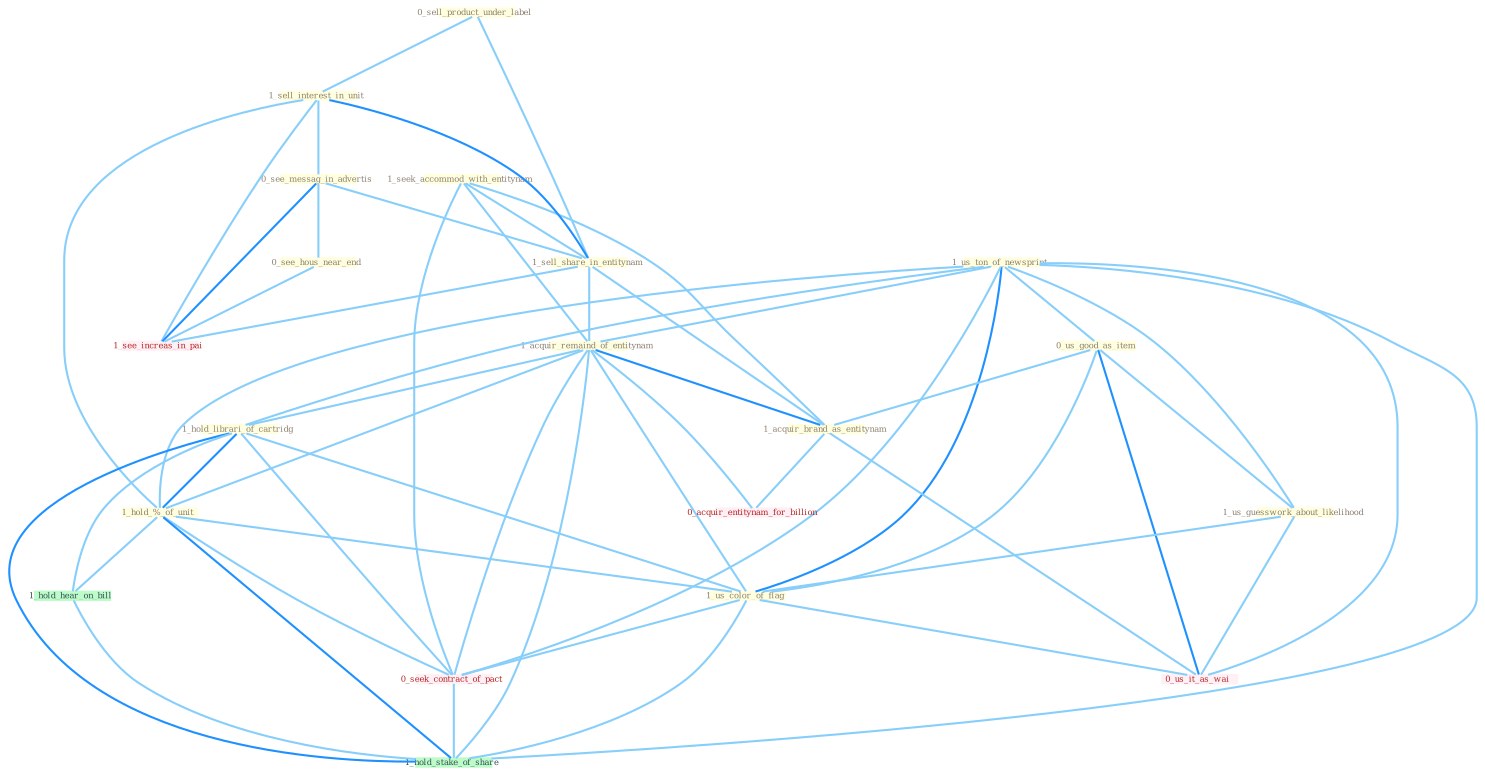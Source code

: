 Graph G{ 
    node
    [shape=polygon,style=filled,width=.5,height=.06,color="#BDFCC9",fixedsize=true,fontsize=4,
    fontcolor="#2f4f4f"];
    {node
    [color="#ffffe0", fontcolor="#8b7d6b"] "0_sell_product_under_label " "1_us_ton_of_newsprint " "1_seek_accommod_with_entitynam " "1_sell_interest_in_unit " "0_see_messag_in_advertis " "1_sell_share_in_entitynam " "1_acquir_remaind_of_entitynam " "0_us_good_as_item " "1_hold_librari_of_cartridg " "1_acquir_brand_as_entitynam " "1_hold_%_of_unit " "1_us_guesswork_about_likelihood " "0_see_hous_near_end " "1_us_color_of_flag "}
{node [color="#fff0f5", fontcolor="#b22222"] "0_seek_contract_of_pact " "0_us_it_as_wai " "0_acquir_entitynam_for_billion " "1_see_increas_in_pai "}
edge [color="#B0E2FF"];

	"0_sell_product_under_label " -- "1_sell_interest_in_unit " [w="1", color="#87cefa" ];
	"0_sell_product_under_label " -- "1_sell_share_in_entitynam " [w="1", color="#87cefa" ];
	"1_us_ton_of_newsprint " -- "1_acquir_remaind_of_entitynam " [w="1", color="#87cefa" ];
	"1_us_ton_of_newsprint " -- "0_us_good_as_item " [w="1", color="#87cefa" ];
	"1_us_ton_of_newsprint " -- "1_hold_librari_of_cartridg " [w="1", color="#87cefa" ];
	"1_us_ton_of_newsprint " -- "1_hold_%_of_unit " [w="1", color="#87cefa" ];
	"1_us_ton_of_newsprint " -- "1_us_guesswork_about_likelihood " [w="1", color="#87cefa" ];
	"1_us_ton_of_newsprint " -- "1_us_color_of_flag " [w="2", color="#1e90ff" , len=0.8];
	"1_us_ton_of_newsprint " -- "0_seek_contract_of_pact " [w="1", color="#87cefa" ];
	"1_us_ton_of_newsprint " -- "0_us_it_as_wai " [w="1", color="#87cefa" ];
	"1_us_ton_of_newsprint " -- "1_hold_stake_of_share " [w="1", color="#87cefa" ];
	"1_seek_accommod_with_entitynam " -- "1_sell_share_in_entitynam " [w="1", color="#87cefa" ];
	"1_seek_accommod_with_entitynam " -- "1_acquir_remaind_of_entitynam " [w="1", color="#87cefa" ];
	"1_seek_accommod_with_entitynam " -- "1_acquir_brand_as_entitynam " [w="1", color="#87cefa" ];
	"1_seek_accommod_with_entitynam " -- "0_seek_contract_of_pact " [w="1", color="#87cefa" ];
	"1_sell_interest_in_unit " -- "0_see_messag_in_advertis " [w="1", color="#87cefa" ];
	"1_sell_interest_in_unit " -- "1_sell_share_in_entitynam " [w="2", color="#1e90ff" , len=0.8];
	"1_sell_interest_in_unit " -- "1_hold_%_of_unit " [w="1", color="#87cefa" ];
	"1_sell_interest_in_unit " -- "1_see_increas_in_pai " [w="1", color="#87cefa" ];
	"0_see_messag_in_advertis " -- "1_sell_share_in_entitynam " [w="1", color="#87cefa" ];
	"0_see_messag_in_advertis " -- "0_see_hous_near_end " [w="1", color="#87cefa" ];
	"0_see_messag_in_advertis " -- "1_see_increas_in_pai " [w="2", color="#1e90ff" , len=0.8];
	"1_sell_share_in_entitynam " -- "1_acquir_remaind_of_entitynam " [w="1", color="#87cefa" ];
	"1_sell_share_in_entitynam " -- "1_acquir_brand_as_entitynam " [w="1", color="#87cefa" ];
	"1_sell_share_in_entitynam " -- "1_see_increas_in_pai " [w="1", color="#87cefa" ];
	"1_acquir_remaind_of_entitynam " -- "1_hold_librari_of_cartridg " [w="1", color="#87cefa" ];
	"1_acquir_remaind_of_entitynam " -- "1_acquir_brand_as_entitynam " [w="2", color="#1e90ff" , len=0.8];
	"1_acquir_remaind_of_entitynam " -- "1_hold_%_of_unit " [w="1", color="#87cefa" ];
	"1_acquir_remaind_of_entitynam " -- "1_us_color_of_flag " [w="1", color="#87cefa" ];
	"1_acquir_remaind_of_entitynam " -- "0_seek_contract_of_pact " [w="1", color="#87cefa" ];
	"1_acquir_remaind_of_entitynam " -- "0_acquir_entitynam_for_billion " [w="1", color="#87cefa" ];
	"1_acquir_remaind_of_entitynam " -- "1_hold_stake_of_share " [w="1", color="#87cefa" ];
	"0_us_good_as_item " -- "1_acquir_brand_as_entitynam " [w="1", color="#87cefa" ];
	"0_us_good_as_item " -- "1_us_guesswork_about_likelihood " [w="1", color="#87cefa" ];
	"0_us_good_as_item " -- "1_us_color_of_flag " [w="1", color="#87cefa" ];
	"0_us_good_as_item " -- "0_us_it_as_wai " [w="2", color="#1e90ff" , len=0.8];
	"1_hold_librari_of_cartridg " -- "1_hold_%_of_unit " [w="2", color="#1e90ff" , len=0.8];
	"1_hold_librari_of_cartridg " -- "1_us_color_of_flag " [w="1", color="#87cefa" ];
	"1_hold_librari_of_cartridg " -- "0_seek_contract_of_pact " [w="1", color="#87cefa" ];
	"1_hold_librari_of_cartridg " -- "1_hold_hear_on_bill " [w="1", color="#87cefa" ];
	"1_hold_librari_of_cartridg " -- "1_hold_stake_of_share " [w="2", color="#1e90ff" , len=0.8];
	"1_acquir_brand_as_entitynam " -- "0_us_it_as_wai " [w="1", color="#87cefa" ];
	"1_acquir_brand_as_entitynam " -- "0_acquir_entitynam_for_billion " [w="1", color="#87cefa" ];
	"1_hold_%_of_unit " -- "1_us_color_of_flag " [w="1", color="#87cefa" ];
	"1_hold_%_of_unit " -- "0_seek_contract_of_pact " [w="1", color="#87cefa" ];
	"1_hold_%_of_unit " -- "1_hold_hear_on_bill " [w="1", color="#87cefa" ];
	"1_hold_%_of_unit " -- "1_hold_stake_of_share " [w="2", color="#1e90ff" , len=0.8];
	"1_us_guesswork_about_likelihood " -- "1_us_color_of_flag " [w="1", color="#87cefa" ];
	"1_us_guesswork_about_likelihood " -- "0_us_it_as_wai " [w="1", color="#87cefa" ];
	"0_see_hous_near_end " -- "1_see_increas_in_pai " [w="1", color="#87cefa" ];
	"1_us_color_of_flag " -- "0_seek_contract_of_pact " [w="1", color="#87cefa" ];
	"1_us_color_of_flag " -- "0_us_it_as_wai " [w="1", color="#87cefa" ];
	"1_us_color_of_flag " -- "1_hold_stake_of_share " [w="1", color="#87cefa" ];
	"0_seek_contract_of_pact " -- "1_hold_stake_of_share " [w="1", color="#87cefa" ];
	"1_hold_hear_on_bill " -- "1_hold_stake_of_share " [w="1", color="#87cefa" ];
}